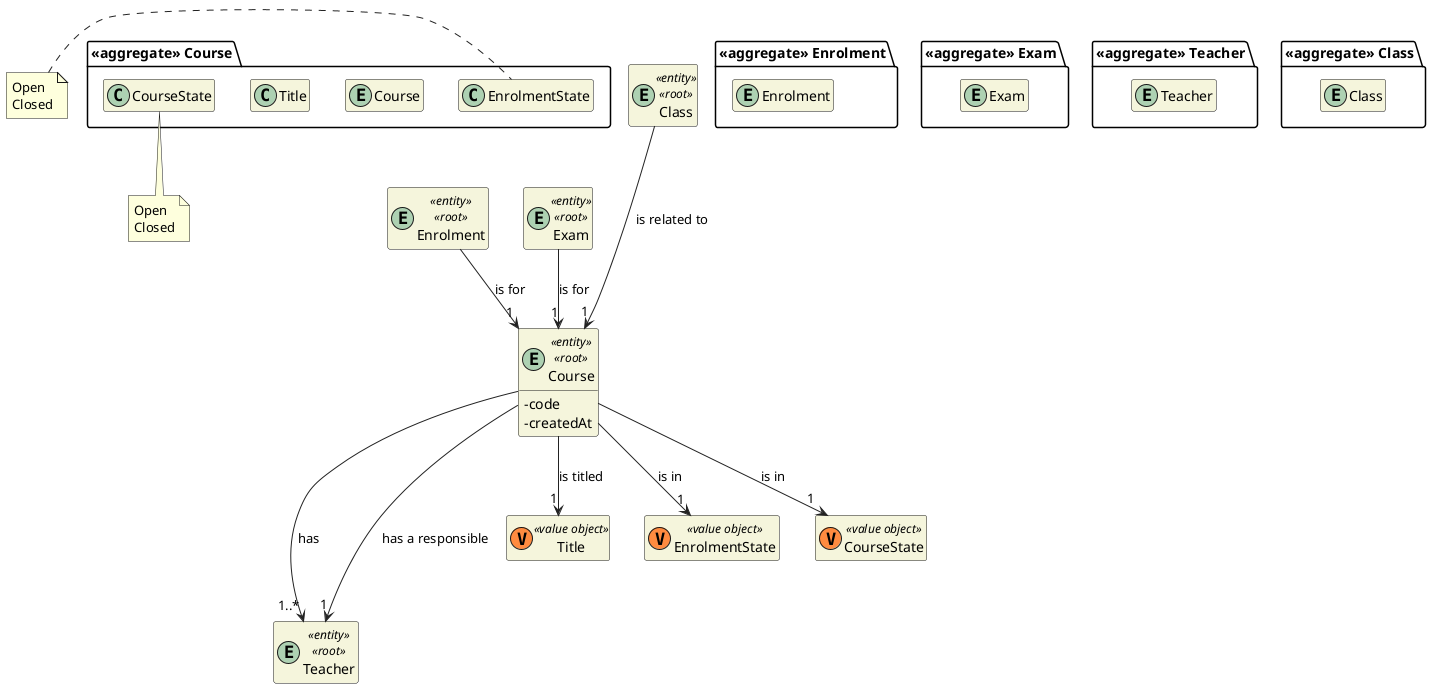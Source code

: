 @startuml DM-COURSE
'https://plantuml.com/class-diagram

skinparam classAttributeIconSize 0
hide empty attributes
hide empty methods
skinparam classBackgroundColor beige
skinparam ArrowColor #222222

package "<<aggregate>> Course" {
  entity Course

  class Title
  class EnrolmentState
  class CourseState
}

package "<<aggregate>> Enrolment" {
  entity Enrolment
}

entity Course <<entity>> <<root>> {
  - code
  - createdAt
}

entity Enrolment <<entity>> <<root>> {
}

package "<<aggregate>> Exam" {
  entity Exam
}

entity Exam <<entity>> <<root>> {
}

package "<<aggregate>> Teacher" {
  entity Teacher
}

entity Teacher <<entity>> <<root>> {
}

package "<<aggregate>> Class" {
  entity Class
}

entity Class <<entity>> <<root>> {
}

note left of EnrolmentState : Open\nClosed
note bottom of CourseState : Open\nClosed

class Title <<(V,#FF8B40) value object>> {}
class EnrolmentState <<(V,#FF8B40) value object>> {}
class CourseState <<(V,#FF8B40) value object>> {}

Course --> "1" Title : is titled
Course --> "1" EnrolmentState : is in
Course ---> "1..*" Teacher : has
Course --> "1" Teacher : has a responsible
Course --> "1" CourseState : is in

Enrolment --> "1" Course : is for

Exam --> "1" Course : is for

Class ---> "1" Course : is related to

@enduml
